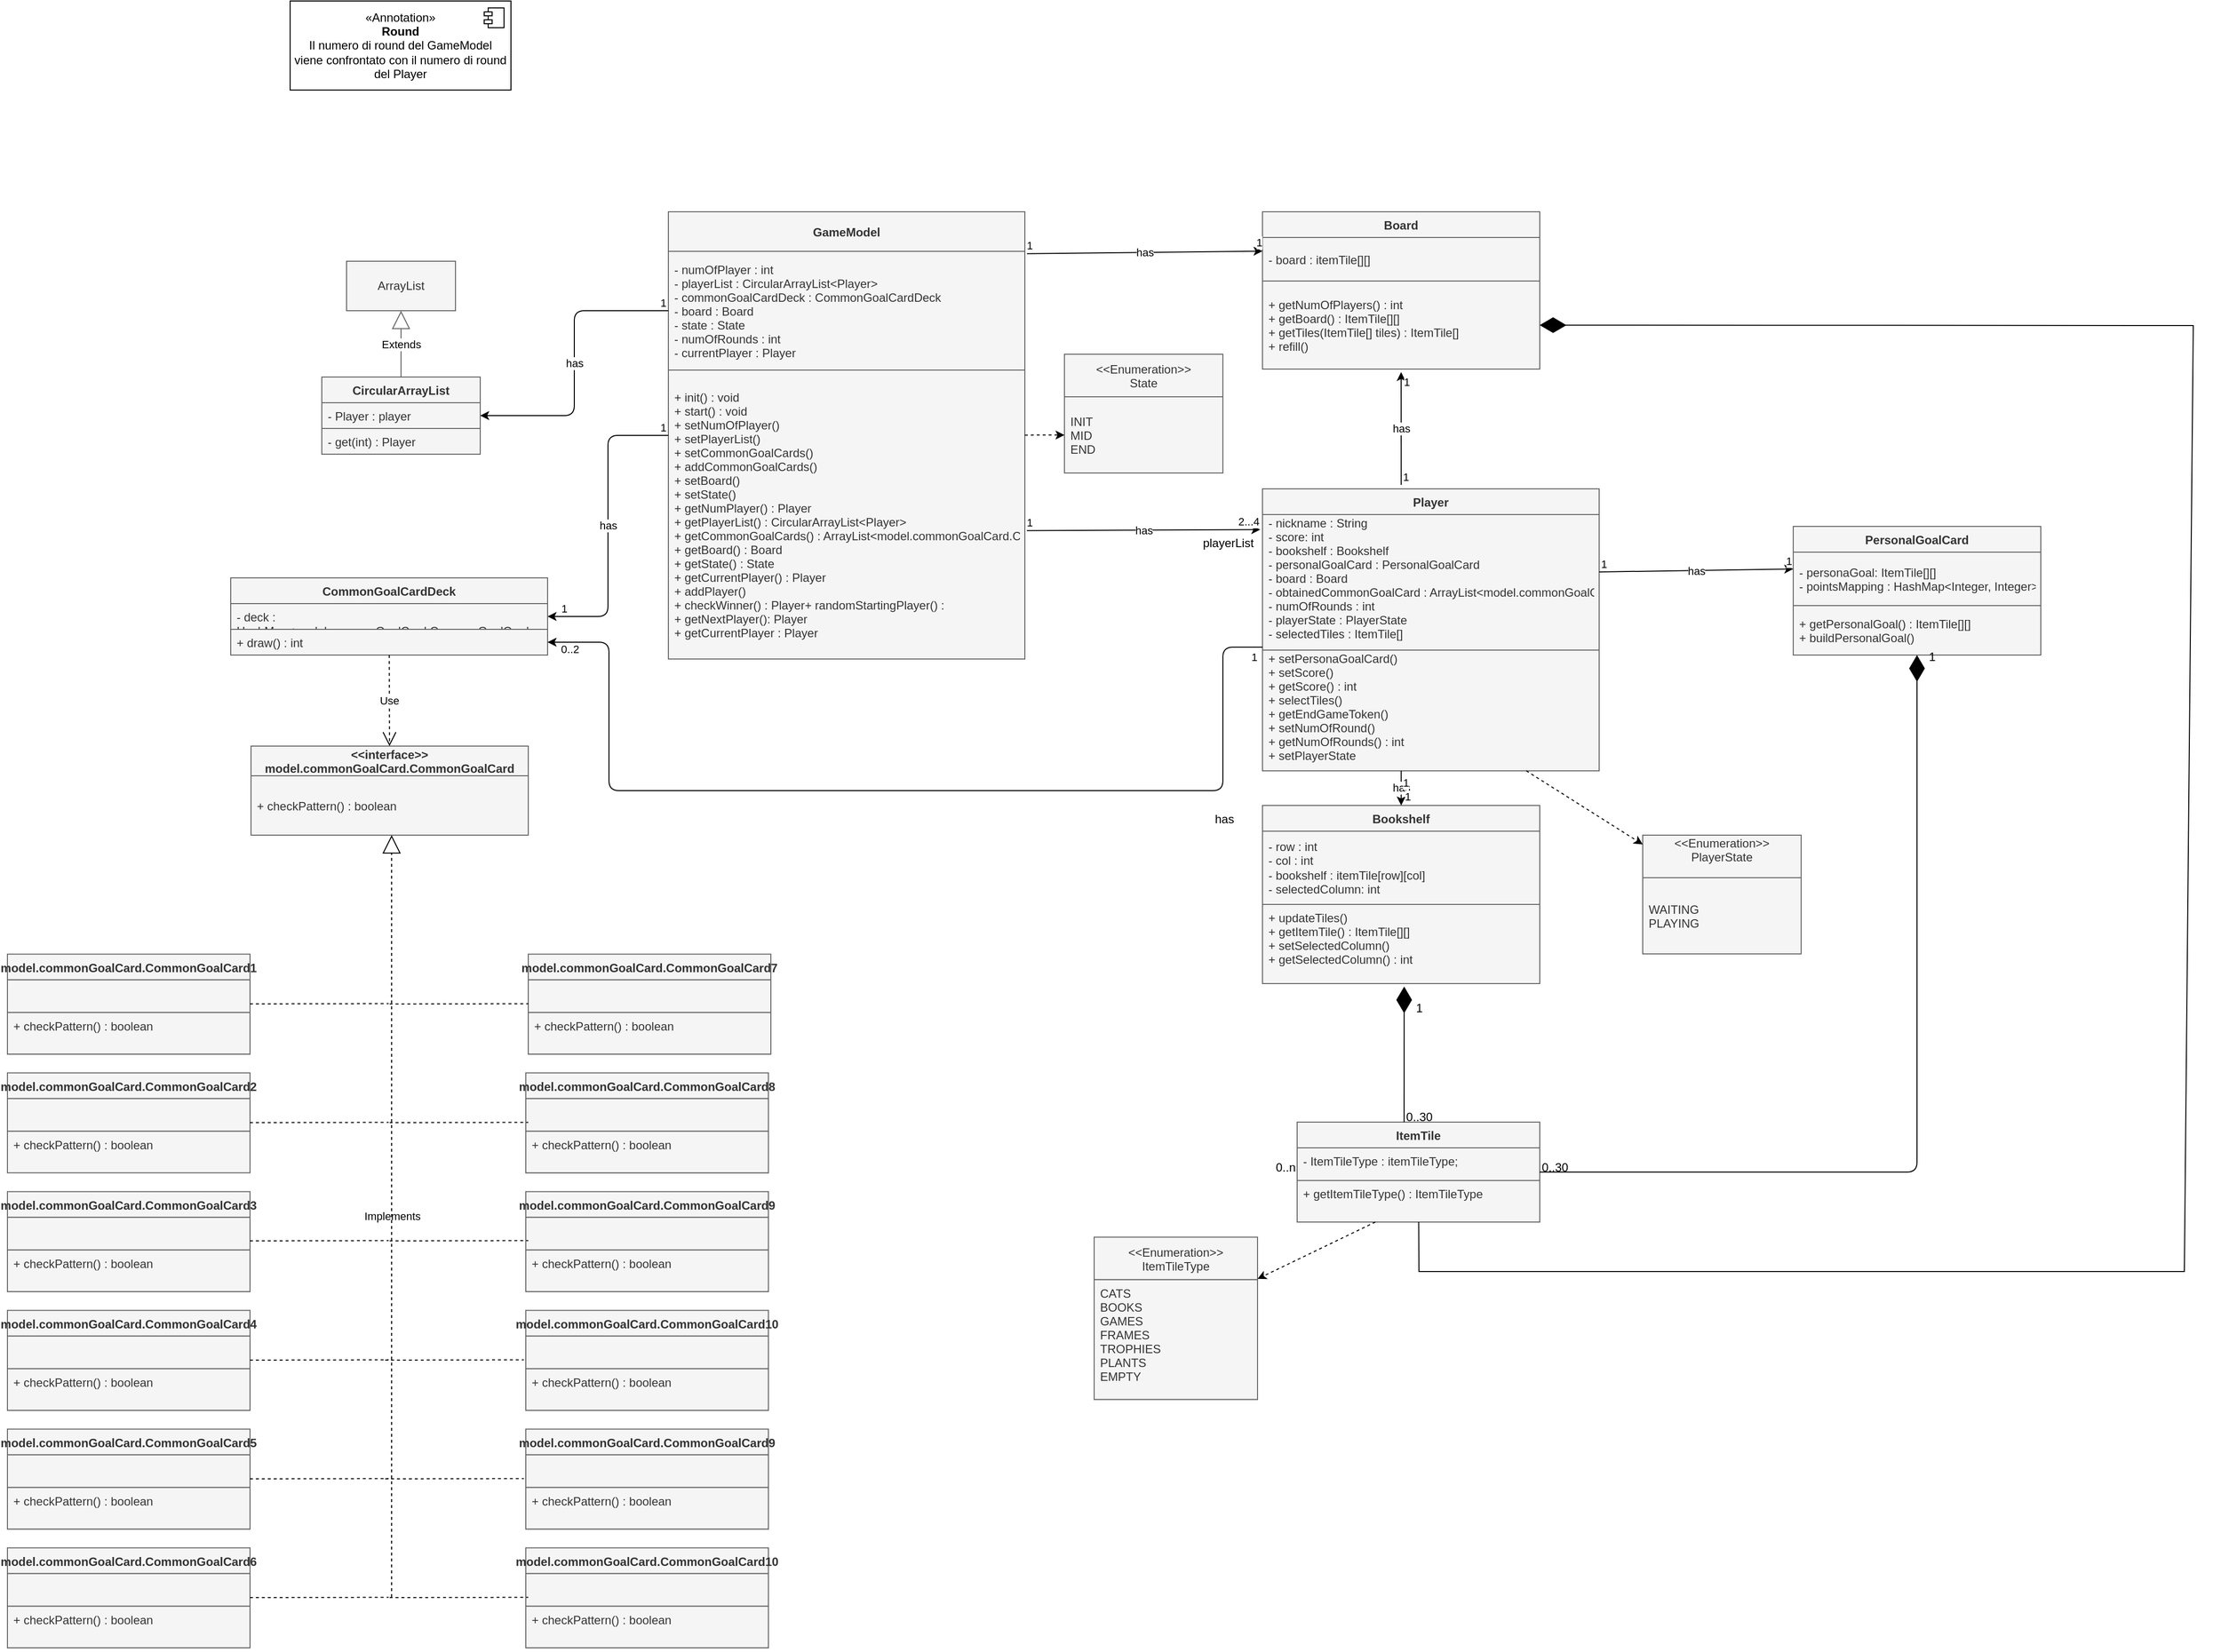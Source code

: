 <mxfile version="21.0.6" type="github">
  <diagram id="C5RBs43oDa-KdzZeNtuy" name="Page-1">
    <mxGraphModel dx="2793" dy="2208" grid="0" gridSize="10" guides="1" tooltips="1" connect="1" arrows="1" fold="1" page="0" pageScale="1" pageWidth="827" pageHeight="1169" background="none" math="0" shadow="0">
      <root>
        <mxCell id="WIyWlLk6GJQsqaUBKTNV-0" />
        <mxCell id="WIyWlLk6GJQsqaUBKTNV-1" parent="WIyWlLk6GJQsqaUBKTNV-0" />
        <mxCell id="HeNyDOu_JDfbKaOdh0E8-0" value="Player" style="swimlane;fontStyle=1;align=center;verticalAlign=top;childLayout=stackLayout;horizontal=1;startSize=26;horizontalStack=0;resizeParent=1;resizeParentMax=0;resizeLast=0;collapsible=1;marginBottom=0;fillColor=#f5f5f5;fontColor=#333333;strokeColor=#666666;" parent="WIyWlLk6GJQsqaUBKTNV-1" vertex="1">
          <mxGeometry x="440" y="-600" width="340" height="285" as="geometry" />
        </mxCell>
        <mxCell id="HeNyDOu_JDfbKaOdh0E8-1" value="- nickname : String&#xa;- score: int&#xa;- bookshelf : Bookshelf&#xa;- personalGoalCard : PersonalGoalCard&#xa;- board : Board&#xa;- obtainedCommonGoalCard : ArrayList&lt;model.commonGoalCard.CommonGoalCard&gt;&#xa;- numOfRounds : int&#xa;- playerState : PlayerState&#xa;- selectedTiles : ItemTile[]&#xa;" style="text;strokeColor=#666666;fillColor=#f5f5f5;align=left;verticalAlign=middle;spacingLeft=4;spacingRight=4;overflow=hidden;rotatable=0;points=[[0,0.5],[1,0.5]];portConstraint=eastwest;fontColor=#333333;" parent="HeNyDOu_JDfbKaOdh0E8-0" vertex="1">
          <mxGeometry y="26" width="340" height="137" as="geometry" />
        </mxCell>
        <mxCell id="HeNyDOu_JDfbKaOdh0E8-3" value="+ setPersonaGoalCard()&#xa;+ setScore()&#xa;+ getScore() : int&#xa;+ selectTiles()&#xa;+ getEndGameToken()&#xa;+ setNumOfRound()&#xa;+ getNumOfRounds() : int&#xa;+ setPlayerState&#xa;" style="text;strokeColor=#666666;fillColor=#f5f5f5;align=left;verticalAlign=middle;spacingLeft=4;spacingRight=4;overflow=hidden;rotatable=0;points=[[0,0.5],[1,0.5]];portConstraint=eastwest;fontColor=#333333;" parent="HeNyDOu_JDfbKaOdh0E8-0" vertex="1">
          <mxGeometry y="163" width="340" height="122" as="geometry" />
        </mxCell>
        <mxCell id="HeNyDOu_JDfbKaOdh0E8-4" value="Bookshelf" style="swimlane;fontStyle=1;align=center;verticalAlign=top;childLayout=stackLayout;horizontal=1;startSize=26;horizontalStack=0;resizeParent=1;resizeParentMax=0;resizeLast=0;collapsible=1;marginBottom=0;fillColor=#f5f5f5;fontColor=#333333;strokeColor=#666666;" parent="WIyWlLk6GJQsqaUBKTNV-1" vertex="1">
          <mxGeometry x="440" y="-280" width="280" height="180" as="geometry" />
        </mxCell>
        <mxCell id="HeNyDOu_JDfbKaOdh0E8-5" value="- row : int&lt;u&gt;&lt;br&gt;&lt;/u&gt;- col : int&lt;br&gt;- bookshelf : itemTile[row][col]&lt;br&gt;- selectedColumn: int" style="text;strokeColor=#666666;fillColor=#f5f5f5;align=left;verticalAlign=middle;spacingLeft=4;spacingRight=4;overflow=hidden;rotatable=0;points=[[0,0.5],[1,0.5]];portConstraint=eastwest;html=1;fontColor=#333333;" parent="HeNyDOu_JDfbKaOdh0E8-4" vertex="1">
          <mxGeometry y="26" width="280" height="74" as="geometry" />
        </mxCell>
        <mxCell id="HeNyDOu_JDfbKaOdh0E8-7" value="+ updateTiles()&#xa;+ getItemTile() : ItemTile[][]&#xa;+ setSelectedColumn()&#xa;+ getSelectedColumn() : int " style="text;strokeColor=#666666;fillColor=#f5f5f5;align=left;verticalAlign=top;spacingLeft=4;spacingRight=4;overflow=hidden;rotatable=0;points=[[0,0.5],[1,0.5]];portConstraint=eastwest;fontColor=#333333;" parent="HeNyDOu_JDfbKaOdh0E8-4" vertex="1">
          <mxGeometry y="100" width="280" height="80" as="geometry" />
        </mxCell>
        <mxCell id="HeNyDOu_JDfbKaOdh0E8-8" value="PersonalGoalCard" style="swimlane;fontStyle=1;align=center;verticalAlign=top;childLayout=stackLayout;horizontal=1;startSize=26;horizontalStack=0;resizeParent=1;resizeParentMax=0;resizeLast=0;collapsible=1;marginBottom=0;fillColor=#f5f5f5;fontColor=#333333;strokeColor=#666666;" parent="WIyWlLk6GJQsqaUBKTNV-1" vertex="1">
          <mxGeometry x="976" y="-562" width="250" height="130" as="geometry" />
        </mxCell>
        <mxCell id="HeNyDOu_JDfbKaOdh0E8-9" value="- personaGoal: ItemTile[][]&#xa;- pointsMapping : HashMap&lt;Integer, Integer&gt;" style="text;strokeColor=#666666;fillColor=#f5f5f5;align=left;verticalAlign=middle;spacingLeft=4;spacingRight=4;overflow=hidden;rotatable=0;points=[[0,0.5],[1,0.5]];portConstraint=eastwest;fontColor=#333333;" parent="HeNyDOu_JDfbKaOdh0E8-8" vertex="1">
          <mxGeometry y="26" width="250" height="54" as="geometry" />
        </mxCell>
        <mxCell id="HeNyDOu_JDfbKaOdh0E8-11" value="+ getPersonalGoal() : ItemTile[][]&#xa;+ buildPersonalGoal()" style="text;strokeColor=#666666;fillColor=#f5f5f5;align=left;verticalAlign=middle;spacingLeft=4;spacingRight=4;overflow=hidden;rotatable=0;points=[[0,0.5],[1,0.5]];portConstraint=eastwest;fontColor=#333333;" parent="HeNyDOu_JDfbKaOdh0E8-8" vertex="1">
          <mxGeometry y="80" width="250" height="50" as="geometry" />
        </mxCell>
        <mxCell id="HeNyDOu_JDfbKaOdh0E8-12" value="Board" style="swimlane;fontStyle=1;align=center;verticalAlign=top;childLayout=stackLayout;horizontal=1;startSize=26;horizontalStack=0;resizeParent=1;resizeParentMax=0;resizeLast=0;collapsible=1;marginBottom=0;labelBackgroundColor=none;fillColor=#f5f5f5;fontColor=#333333;strokeColor=#666666;" parent="WIyWlLk6GJQsqaUBKTNV-1" vertex="1">
          <mxGeometry x="440" y="-880" width="280" height="159" as="geometry" />
        </mxCell>
        <mxCell id="HeNyDOu_JDfbKaOdh0E8-13" value="- board : itemTile[][]" style="text;strokeColor=#666666;fillColor=#f5f5f5;align=left;verticalAlign=middle;spacingLeft=4;spacingRight=4;overflow=hidden;rotatable=0;points=[[0,0.5],[1,0.5]];portConstraint=eastwest;labelBackgroundColor=none;fontColor=#333333;" parent="HeNyDOu_JDfbKaOdh0E8-12" vertex="1">
          <mxGeometry y="26" width="280" height="44" as="geometry" />
        </mxCell>
        <mxCell id="HeNyDOu_JDfbKaOdh0E8-15" value="+ getNumOfPlayers() : int&#xa;+ getBoard() : ItemTile[][]&#xa;+ getTiles(ItemTile[] tiles) : ItemTile[]&#xa;+ refill()" style="text;strokeColor=#666666;fillColor=#f5f5f5;align=left;verticalAlign=middle;spacingLeft=4;spacingRight=4;overflow=hidden;rotatable=0;points=[[0,0.5],[1,0.5]];portConstraint=eastwest;labelBackgroundColor=none;fontColor=#333333;" parent="HeNyDOu_JDfbKaOdh0E8-12" vertex="1">
          <mxGeometry y="70" width="280" height="89" as="geometry" />
        </mxCell>
        <mxCell id="HeNyDOu_JDfbKaOdh0E8-16" value="&lt;&lt;Enumeration&gt;&gt;&#xa;ItemTileType" style="swimlane;fontStyle=0;childLayout=stackLayout;horizontal=1;startSize=43;fillColor=#f5f5f5;horizontalStack=0;resizeParent=1;resizeParentMax=0;resizeLast=0;collapsible=1;marginBottom=0;fontColor=#333333;strokeColor=#666666;" parent="WIyWlLk6GJQsqaUBKTNV-1" vertex="1">
          <mxGeometry x="270" y="156.25" width="165" height="164" as="geometry" />
        </mxCell>
        <mxCell id="HeNyDOu_JDfbKaOdh0E8-17" value="CATS&#xa;BOOKS&#xa;GAMES&#xa;FRAMES&#xa;TROPHIES&#xa;PLANTS&#xa;EMPTY" style="text;strokeColor=#666666;fillColor=#f5f5f5;align=left;verticalAlign=top;spacingLeft=4;spacingRight=4;overflow=hidden;rotatable=0;points=[[0,0.5],[1,0.5]];portConstraint=eastwest;fontColor=#333333;" parent="HeNyDOu_JDfbKaOdh0E8-16" vertex="1">
          <mxGeometry y="43" width="165" height="121" as="geometry" />
        </mxCell>
        <mxCell id="HeNyDOu_JDfbKaOdh0E8-39" value="&lt;&lt;interface&gt;&gt;&#xa;model.commonGoalCard.CommonGoalCard" style="swimlane;fontStyle=1;align=center;verticalAlign=middle;childLayout=stackLayout;horizontal=1;startSize=30;horizontalStack=0;resizeParent=1;resizeParentMax=0;resizeLast=0;collapsible=1;marginBottom=0;labelBackgroundColor=none;fillColor=#f5f5f5;fontColor=#333333;strokeColor=#666666;" parent="WIyWlLk6GJQsqaUBKTNV-1" vertex="1">
          <mxGeometry x="-581.49" y="-340" width="280" height="90" as="geometry" />
        </mxCell>
        <mxCell id="HeNyDOu_JDfbKaOdh0E8-42" value="+ checkPattern() : boolean" style="text;strokeColor=#666666;fillColor=#f5f5f5;align=left;verticalAlign=middle;spacingLeft=4;spacingRight=4;overflow=hidden;rotatable=0;points=[[0,0.5],[1,0.5]];portConstraint=eastwest;fontColor=#333333;" parent="HeNyDOu_JDfbKaOdh0E8-39" vertex="1">
          <mxGeometry y="30" width="280" height="60" as="geometry" />
        </mxCell>
        <mxCell id="TG_g14gipUIJD300kOHJ-9" value="ItemTile" style="swimlane;fontStyle=1;align=center;verticalAlign=top;childLayout=stackLayout;horizontal=1;startSize=26;horizontalStack=0;resizeParent=1;resizeParentMax=0;resizeLast=0;collapsible=1;marginBottom=0;fillColor=#f5f5f5;fontColor=#333333;strokeColor=#666666;" parent="WIyWlLk6GJQsqaUBKTNV-1" vertex="1">
          <mxGeometry x="475" y="40" width="245" height="101" as="geometry" />
        </mxCell>
        <mxCell id="TG_g14gipUIJD300kOHJ-10" value="- ItemTileType : itemTileType;" style="text;strokeColor=#666666;fillColor=#f5f5f5;align=left;verticalAlign=top;spacingLeft=4;spacingRight=4;overflow=hidden;rotatable=0;points=[[0,0.5],[1,0.5]];portConstraint=eastwest;fontColor=#333333;" parent="TG_g14gipUIJD300kOHJ-9" vertex="1">
          <mxGeometry y="26" width="245" height="33" as="geometry" />
        </mxCell>
        <mxCell id="TG_g14gipUIJD300kOHJ-12" value="+ getItemTileType() : ItemTileType" style="text;strokeColor=#666666;fillColor=#f5f5f5;align=left;verticalAlign=top;spacingLeft=4;spacingRight=4;overflow=hidden;rotatable=0;points=[[0,0.5],[1,0.5]];portConstraint=eastwest;fontColor=#333333;" parent="TG_g14gipUIJD300kOHJ-9" vertex="1">
          <mxGeometry y="59" width="245" height="42" as="geometry" />
        </mxCell>
        <mxCell id="dTjtzGn-DZdnPieQcymC-0" value="GameModel" style="swimlane;fontStyle=1;align=center;verticalAlign=middle;childLayout=stackLayout;horizontal=1;startSize=40;horizontalStack=0;resizeParent=1;resizeParentMax=0;resizeLast=0;collapsible=1;marginBottom=0;fillColor=#f5f5f5;strokeColor=#666666;fontColor=#333333;" parent="WIyWlLk6GJQsqaUBKTNV-1" vertex="1">
          <mxGeometry x="-160" y="-880" width="360" height="452" as="geometry" />
        </mxCell>
        <mxCell id="dTjtzGn-DZdnPieQcymC-1" value="- numOfPlayer : int&#xa;- playerList : CircularArrayList&lt;Player&gt;&#xa;- commonGoalCardDeck : CommonGoalCardDeck&#xa;- board : Board&#xa;- state : State&#xa;- numOfRounds : int&#xa;- currentPlayer : Player" style="text;strokeColor=#666666;fillColor=#f5f5f5;align=left;verticalAlign=middle;spacingLeft=4;spacingRight=4;overflow=hidden;rotatable=0;points=[[0,0.5],[1,0.5]];portConstraint=eastwest;fontColor=#333333;" parent="dTjtzGn-DZdnPieQcymC-0" vertex="1">
          <mxGeometry y="40" width="360" height="120" as="geometry" />
        </mxCell>
        <mxCell id="dTjtzGn-DZdnPieQcymC-3" value="+ init() : void&#xa;+ start() : void&#xa;+ setNumOfPlayer() &#xa;+ setPlayerList()&#xa;+ setCommonGoalCards()&#xa;+ addCommonGoalCards()&#xa;+ setBoard()&#xa;+ setState()&#xa;+ getNumPlayer() : Player&#xa;+ getPlayerList() : CircularArrayList&lt;Player&gt;&#xa;+ getCommonGoalCards() : ArrayList&lt;model.commonGoalCard.CommonGoalCard&gt;&#xa;+ getBoard() : Board&#xa;+ getState() : State&#xa;+ getCurrentPlayer() : Player&#xa;+ addPlayer()&#xa;+ checkWinner() : Player+ randomStartingPlayer() : &#xa;+ getNextPlayer(): Player&#xa;+ getCurrentPlayer : Player" style="text;strokeColor=#666666;fillColor=#f5f5f5;align=left;verticalAlign=middle;spacingLeft=4;spacingRight=4;overflow=hidden;rotatable=0;points=[[0,0.5],[1,0.5]];portConstraint=eastwest;fontColor=#333333;" parent="dTjtzGn-DZdnPieQcymC-0" vertex="1">
          <mxGeometry y="160" width="360" height="292" as="geometry" />
        </mxCell>
        <mxCell id="dTjtzGn-DZdnPieQcymC-8" value="&lt;&lt;Enumeration&gt;&gt;&#xa;State" style="swimlane;fontStyle=0;childLayout=stackLayout;horizontal=1;startSize=43;fillColor=#f5f5f5;horizontalStack=0;resizeParent=1;resizeParentMax=0;resizeLast=0;collapsible=1;marginBottom=0;fontColor=#333333;strokeColor=#666666;" parent="WIyWlLk6GJQsqaUBKTNV-1" vertex="1">
          <mxGeometry x="240" y="-736" width="160" height="120" as="geometry" />
        </mxCell>
        <mxCell id="dTjtzGn-DZdnPieQcymC-9" value="INIT&#xa;MID&#xa;END" style="text;strokeColor=#666666;fillColor=#f5f5f5;align=left;verticalAlign=middle;spacingLeft=4;spacingRight=4;overflow=hidden;rotatable=0;points=[[0,0.5],[1,0.5]];portConstraint=eastwest;fontColor=#333333;" parent="dTjtzGn-DZdnPieQcymC-8" vertex="1">
          <mxGeometry y="43" width="160" height="77" as="geometry" />
        </mxCell>
        <mxCell id="AF8taGSQTb52YkFh4nOF-19" value="has" style="endArrow=classic;html=1;rounded=0;exitX=1.006;exitY=0.02;exitDx=0;exitDy=0;exitPerimeter=0;entryX=0;entryY=0.25;entryDx=0;entryDy=0;" parent="WIyWlLk6GJQsqaUBKTNV-1" source="dTjtzGn-DZdnPieQcymC-1" target="HeNyDOu_JDfbKaOdh0E8-12" edge="1">
          <mxGeometry relative="1" as="geometry">
            <mxPoint x="260" y="-840" as="sourcePoint" />
            <mxPoint x="400" y="-810" as="targetPoint" />
            <Array as="points" />
          </mxGeometry>
        </mxCell>
        <mxCell id="AF8taGSQTb52YkFh4nOF-21" value="1" style="edgeLabel;resizable=0;html=1;align=left;verticalAlign=bottom;fillColor=#FFF4C3;" parent="AF8taGSQTb52YkFh4nOF-19" connectable="0" vertex="1">
          <mxGeometry x="-1" relative="1" as="geometry">
            <mxPoint x="-2" as="offset" />
          </mxGeometry>
        </mxCell>
        <mxCell id="AF8taGSQTb52YkFh4nOF-22" value="1" style="edgeLabel;resizable=0;html=1;align=right;verticalAlign=bottom;fillColor=#FFF4C3;" parent="AF8taGSQTb52YkFh4nOF-19" connectable="0" vertex="1">
          <mxGeometry x="1" relative="1" as="geometry" />
        </mxCell>
        <mxCell id="AF8taGSQTb52YkFh4nOF-24" value="has" style="endArrow=classic;html=1;rounded=1;exitX=1.006;exitY=0.02;exitDx=0;exitDy=0;exitPerimeter=0;entryX=0.968;entryY=0.041;entryDx=0;entryDy=0;entryPerimeter=0;" parent="WIyWlLk6GJQsqaUBKTNV-1" edge="1" target="AF8taGSQTb52YkFh4nOF-30">
          <mxGeometry relative="1" as="geometry">
            <mxPoint x="202.0" y="-557.75" as="sourcePoint" />
            <mxPoint x="439.84" y="-560" as="targetPoint" />
            <Array as="points" />
          </mxGeometry>
        </mxCell>
        <mxCell id="AF8taGSQTb52YkFh4nOF-25" value="1" style="edgeLabel;resizable=0;html=1;align=left;verticalAlign=bottom;fillColor=#FFF4C3;" parent="AF8taGSQTb52YkFh4nOF-24" connectable="0" vertex="1">
          <mxGeometry x="-1" relative="1" as="geometry">
            <mxPoint x="-2" as="offset" />
          </mxGeometry>
        </mxCell>
        <mxCell id="AF8taGSQTb52YkFh4nOF-26" value="2...4" style="edgeLabel;resizable=0;html=1;align=right;verticalAlign=bottom;fillColor=#FFF4C3;" parent="AF8taGSQTb52YkFh4nOF-24" connectable="0" vertex="1">
          <mxGeometry x="1" relative="1" as="geometry" />
        </mxCell>
        <mxCell id="AF8taGSQTb52YkFh4nOF-27" value="has" style="endArrow=classic;html=1;rounded=1;exitX=0.412;exitY=-0.014;exitDx=0;exitDy=0;entryX=0.5;entryY=1.034;entryDx=0;entryDy=0;entryPerimeter=0;exitPerimeter=0;" parent="WIyWlLk6GJQsqaUBKTNV-1" source="HeNyDOu_JDfbKaOdh0E8-0" target="HeNyDOu_JDfbKaOdh0E8-15" edge="1">
          <mxGeometry relative="1" as="geometry">
            <mxPoint x="571.5" y="-600" as="sourcePoint" />
            <mxPoint x="588.5" y="-712.25" as="targetPoint" />
            <Array as="points" />
          </mxGeometry>
        </mxCell>
        <mxCell id="AF8taGSQTb52YkFh4nOF-28" value="1" style="edgeLabel;resizable=0;html=1;align=left;verticalAlign=bottom;fillColor=#FFF4C3;direction=south;" parent="AF8taGSQTb52YkFh4nOF-27" connectable="0" vertex="1">
          <mxGeometry x="-1" relative="1" as="geometry">
            <mxPoint as="offset" />
          </mxGeometry>
        </mxCell>
        <mxCell id="AF8taGSQTb52YkFh4nOF-29" value="1" style="edgeLabel;resizable=0;html=1;align=right;verticalAlign=bottom;fillColor=#FFF4C3;" parent="AF8taGSQTb52YkFh4nOF-27" connectable="0" vertex="1">
          <mxGeometry x="1" relative="1" as="geometry">
            <mxPoint x="10" y="18" as="offset" />
          </mxGeometry>
        </mxCell>
        <mxCell id="AF8taGSQTb52YkFh4nOF-30" value="playerList" style="text;html=1;align=center;verticalAlign=middle;resizable=0;points=[];autosize=1;strokeColor=none;fillColor=none;" parent="WIyWlLk6GJQsqaUBKTNV-1" vertex="1">
          <mxGeometry x="370" y="-560" width="70" height="30" as="geometry" />
        </mxCell>
        <mxCell id="AF8taGSQTb52YkFh4nOF-31" value="has" style="endArrow=classic;html=1;rounded=0;exitX=0.412;exitY=1;exitDx=0;exitDy=0;exitPerimeter=0;" parent="WIyWlLk6GJQsqaUBKTNV-1" source="HeNyDOu_JDfbKaOdh0E8-3" target="HeNyDOu_JDfbKaOdh0E8-4" edge="1">
          <mxGeometry relative="1" as="geometry">
            <mxPoint x="579.5" y="-282.03" as="sourcePoint" />
            <mxPoint x="890" y="-340" as="targetPoint" />
            <Array as="points" />
          </mxGeometry>
        </mxCell>
        <mxCell id="AF8taGSQTb52YkFh4nOF-32" value="1" style="edgeLabel;resizable=0;html=1;align=left;verticalAlign=bottom;fillColor=#FFF4C3;direction=south;" parent="AF8taGSQTb52YkFh4nOF-31" connectable="0" vertex="1">
          <mxGeometry x="-1" relative="1" as="geometry">
            <mxPoint y="20" as="offset" />
          </mxGeometry>
        </mxCell>
        <mxCell id="AF8taGSQTb52YkFh4nOF-33" value="1" style="edgeLabel;resizable=0;html=1;align=right;verticalAlign=bottom;fillColor=#FFF4C3;" parent="AF8taGSQTb52YkFh4nOF-31" connectable="0" vertex="1">
          <mxGeometry x="1" relative="1" as="geometry">
            <mxPoint x="10" as="offset" />
          </mxGeometry>
        </mxCell>
        <mxCell id="AF8taGSQTb52YkFh4nOF-34" value="has" style="endArrow=classic;html=1;rounded=1;edgeStyle=orthogonalEdgeStyle;" parent="WIyWlLk6GJQsqaUBKTNV-1" source="dTjtzGn-DZdnPieQcymC-0" target="Bc4TnsWlUAblkgccjZVZ-6" edge="1">
          <mxGeometry x="-0.003" relative="1" as="geometry">
            <mxPoint x="19.5" y="-460" as="sourcePoint" />
            <mxPoint x="19.5" y="-340" as="targetPoint" />
            <mxPoint as="offset" />
          </mxGeometry>
        </mxCell>
        <mxCell id="AF8taGSQTb52YkFh4nOF-35" value="1" style="edgeLabel;resizable=0;html=1;align=left;verticalAlign=bottom;fillColor=#FFF4C3;direction=south;" parent="AF8taGSQTb52YkFh4nOF-34" connectable="0" vertex="1">
          <mxGeometry x="-1" relative="1" as="geometry">
            <mxPoint x="-10" as="offset" />
          </mxGeometry>
        </mxCell>
        <mxCell id="AF8taGSQTb52YkFh4nOF-37" value="has" style="endArrow=classic;html=1;rounded=1;entryX=0;entryY=0.315;entryDx=0;entryDy=0;entryPerimeter=0;" parent="WIyWlLk6GJQsqaUBKTNV-1" target="HeNyDOu_JDfbKaOdh0E8-9" edge="1">
          <mxGeometry relative="1" as="geometry">
            <mxPoint x="780" y="-516" as="sourcePoint" />
            <mxPoint x="957.84" y="-530" as="targetPoint" />
            <Array as="points" />
          </mxGeometry>
        </mxCell>
        <mxCell id="AF8taGSQTb52YkFh4nOF-38" value="1" style="edgeLabel;resizable=0;html=1;align=left;verticalAlign=bottom;fillColor=#FFF4C3;" parent="AF8taGSQTb52YkFh4nOF-37" connectable="0" vertex="1">
          <mxGeometry x="-1" relative="1" as="geometry">
            <mxPoint as="offset" />
          </mxGeometry>
        </mxCell>
        <mxCell id="AF8taGSQTb52YkFh4nOF-39" value="1" style="edgeLabel;resizable=0;html=1;align=right;verticalAlign=bottom;fillColor=#FFF4C3;" parent="AF8taGSQTb52YkFh4nOF-37" connectable="0" vertex="1">
          <mxGeometry x="1" relative="1" as="geometry" />
        </mxCell>
        <mxCell id="AF8taGSQTb52YkFh4nOF-45" value="&lt;&lt;Enumeration&gt;&gt;&#xa;PlayerState&#xa;" style="swimlane;fontStyle=0;childLayout=stackLayout;horizontal=1;startSize=43;fillColor=#f5f5f5;horizontalStack=0;resizeParent=1;resizeParentMax=0;resizeLast=0;collapsible=1;marginBottom=0;fontColor=#333333;strokeColor=#666666;" parent="WIyWlLk6GJQsqaUBKTNV-1" vertex="1">
          <mxGeometry x="824" y="-250" width="160" height="120" as="geometry" />
        </mxCell>
        <mxCell id="AF8taGSQTb52YkFh4nOF-46" value="WAITING&#xa;PLAYING" style="text;strokeColor=#666666;fillColor=#f5f5f5;align=left;verticalAlign=middle;spacingLeft=4;spacingRight=4;overflow=hidden;rotatable=0;points=[[0,0.5],[1,0.5]];portConstraint=eastwest;fontColor=#333333;" parent="AF8taGSQTb52YkFh4nOF-45" vertex="1">
          <mxGeometry y="43" width="160" height="77" as="geometry" />
        </mxCell>
        <mxCell id="AF8taGSQTb52YkFh4nOF-93" value="model.commonGoalCard.CommonGoalCard3" style="swimlane;fontStyle=1;align=center;verticalAlign=top;childLayout=stackLayout;horizontal=1;startSize=26;horizontalStack=0;resizeParent=1;resizeParentMax=0;resizeLast=0;collapsible=1;marginBottom=0;fillColor=#f5f5f5;fontColor=#333333;strokeColor=#666666;" parent="WIyWlLk6GJQsqaUBKTNV-1" vertex="1">
          <mxGeometry x="-827.49" y="110.25" width="245" height="101" as="geometry" />
        </mxCell>
        <mxCell id="AF8taGSQTb52YkFh4nOF-94" value="" style="text;strokeColor=#666666;fillColor=#f5f5f5;align=left;verticalAlign=top;spacingLeft=4;spacingRight=4;overflow=hidden;rotatable=0;points=[[0,0.5],[1,0.5]];portConstraint=eastwest;fontColor=#333333;" parent="AF8taGSQTb52YkFh4nOF-93" vertex="1">
          <mxGeometry y="26" width="245" height="33" as="geometry" />
        </mxCell>
        <mxCell id="AF8taGSQTb52YkFh4nOF-95" value="+ checkPattern() : boolean" style="text;strokeColor=#666666;fillColor=#f5f5f5;align=left;verticalAlign=top;spacingLeft=4;spacingRight=4;overflow=hidden;rotatable=0;points=[[0,0.5],[1,0.5]];portConstraint=eastwest;fontColor=#333333;" parent="AF8taGSQTb52YkFh4nOF-93" vertex="1">
          <mxGeometry y="59" width="245" height="42" as="geometry" />
        </mxCell>
        <mxCell id="AF8taGSQTb52YkFh4nOF-97" value="model.commonGoalCard.CommonGoalCard4" style="swimlane;fontStyle=1;align=center;verticalAlign=top;childLayout=stackLayout;horizontal=1;startSize=26;horizontalStack=0;resizeParent=1;resizeParentMax=0;resizeLast=0;collapsible=1;marginBottom=0;fillColor=#f5f5f5;fontColor=#333333;strokeColor=#666666;" parent="WIyWlLk6GJQsqaUBKTNV-1" vertex="1">
          <mxGeometry x="-827.49" y="230.25" width="245" height="101" as="geometry" />
        </mxCell>
        <mxCell id="AF8taGSQTb52YkFh4nOF-98" value="" style="text;strokeColor=#666666;fillColor=#f5f5f5;align=left;verticalAlign=top;spacingLeft=4;spacingRight=4;overflow=hidden;rotatable=0;points=[[0,0.5],[1,0.5]];portConstraint=eastwest;fontColor=#333333;" parent="AF8taGSQTb52YkFh4nOF-97" vertex="1">
          <mxGeometry y="26" width="245" height="33" as="geometry" />
        </mxCell>
        <mxCell id="AF8taGSQTb52YkFh4nOF-99" value="+ checkPattern() : boolean" style="text;strokeColor=#666666;fillColor=#f5f5f5;align=left;verticalAlign=top;spacingLeft=4;spacingRight=4;overflow=hidden;rotatable=0;points=[[0,0.5],[1,0.5]];portConstraint=eastwest;fontColor=#333333;" parent="AF8taGSQTb52YkFh4nOF-97" vertex="1">
          <mxGeometry y="59" width="245" height="42" as="geometry" />
        </mxCell>
        <mxCell id="AF8taGSQTb52YkFh4nOF-101" value="model.commonGoalCard.CommonGoalCard1" style="swimlane;fontStyle=1;align=center;verticalAlign=top;childLayout=stackLayout;horizontal=1;startSize=26;horizontalStack=0;resizeParent=1;resizeParentMax=0;resizeLast=0;collapsible=1;marginBottom=0;fillColor=#f5f5f5;fontColor=#333333;strokeColor=#666666;" parent="WIyWlLk6GJQsqaUBKTNV-1" vertex="1">
          <mxGeometry x="-827.49" y="-129.75" width="245" height="101" as="geometry" />
        </mxCell>
        <mxCell id="AF8taGSQTb52YkFh4nOF-102" value="" style="text;strokeColor=#666666;fillColor=#f5f5f5;align=left;verticalAlign=top;spacingLeft=4;spacingRight=4;overflow=hidden;rotatable=0;points=[[0,0.5],[1,0.5]];portConstraint=eastwest;fontColor=#333333;" parent="AF8taGSQTb52YkFh4nOF-101" vertex="1">
          <mxGeometry y="26" width="245" height="33" as="geometry" />
        </mxCell>
        <mxCell id="AF8taGSQTb52YkFh4nOF-103" value="+ checkPattern() : boolean" style="text;strokeColor=#666666;fillColor=#f5f5f5;align=left;verticalAlign=top;spacingLeft=4;spacingRight=4;overflow=hidden;rotatable=0;points=[[0,0.5],[1,0.5]];portConstraint=eastwest;fontColor=#333333;" parent="AF8taGSQTb52YkFh4nOF-101" vertex="1">
          <mxGeometry y="59" width="245" height="42" as="geometry" />
        </mxCell>
        <mxCell id="AF8taGSQTb52YkFh4nOF-104" value="model.commonGoalCard.CommonGoalCard2" style="swimlane;fontStyle=1;align=center;verticalAlign=top;childLayout=stackLayout;horizontal=1;startSize=26;horizontalStack=0;resizeParent=1;resizeParentMax=0;resizeLast=0;collapsible=1;marginBottom=0;fillColor=#f5f5f5;fontColor=#333333;strokeColor=#666666;" parent="WIyWlLk6GJQsqaUBKTNV-1" vertex="1">
          <mxGeometry x="-827.49" y="-9.75" width="245" height="59" as="geometry" />
        </mxCell>
        <mxCell id="AF8taGSQTb52YkFh4nOF-105" value="" style="text;strokeColor=#666666;fillColor=#f5f5f5;align=left;verticalAlign=top;spacingLeft=4;spacingRight=4;overflow=hidden;rotatable=0;points=[[0,0.5],[1,0.5]];portConstraint=eastwest;fontColor=#333333;" parent="AF8taGSQTb52YkFh4nOF-104" vertex="1">
          <mxGeometry y="26" width="245" height="33" as="geometry" />
        </mxCell>
        <mxCell id="AF8taGSQTb52YkFh4nOF-108" value="model.commonGoalCard.CommonGoalCard9" style="swimlane;fontStyle=1;align=center;verticalAlign=top;childLayout=stackLayout;horizontal=1;startSize=26;horizontalStack=0;resizeParent=1;resizeParentMax=0;resizeLast=0;collapsible=1;marginBottom=0;fillColor=#f5f5f5;fontColor=#333333;strokeColor=#666666;" parent="WIyWlLk6GJQsqaUBKTNV-1" vertex="1">
          <mxGeometry x="-303.98" y="110.25" width="245" height="101" as="geometry" />
        </mxCell>
        <mxCell id="AF8taGSQTb52YkFh4nOF-109" value="" style="text;strokeColor=#666666;fillColor=#f5f5f5;align=left;verticalAlign=top;spacingLeft=4;spacingRight=4;overflow=hidden;rotatable=0;points=[[0,0.5],[1,0.5]];portConstraint=eastwest;fontColor=#333333;" parent="AF8taGSQTb52YkFh4nOF-108" vertex="1">
          <mxGeometry y="26" width="245" height="33" as="geometry" />
        </mxCell>
        <mxCell id="AF8taGSQTb52YkFh4nOF-110" value="+ checkPattern() : boolean" style="text;strokeColor=#666666;fillColor=#f5f5f5;align=left;verticalAlign=top;spacingLeft=4;spacingRight=4;overflow=hidden;rotatable=0;points=[[0,0.5],[1,0.5]];portConstraint=eastwest;fontColor=#333333;" parent="AF8taGSQTb52YkFh4nOF-108" vertex="1">
          <mxGeometry y="59" width="245" height="42" as="geometry" />
        </mxCell>
        <mxCell id="AF8taGSQTb52YkFh4nOF-111" value="model.commonGoalCard.CommonGoalCard10" style="swimlane;fontStyle=1;align=center;verticalAlign=top;childLayout=stackLayout;horizontal=1;startSize=26;horizontalStack=0;resizeParent=1;resizeParentMax=0;resizeLast=0;collapsible=1;marginBottom=0;fillColor=#f5f5f5;fontColor=#333333;strokeColor=#666666;" parent="WIyWlLk6GJQsqaUBKTNV-1" vertex="1">
          <mxGeometry x="-303.98" y="230.25" width="245" height="101" as="geometry" />
        </mxCell>
        <mxCell id="AF8taGSQTb52YkFh4nOF-112" value="" style="text;strokeColor=#666666;fillColor=#f5f5f5;align=left;verticalAlign=top;spacingLeft=4;spacingRight=4;overflow=hidden;rotatable=0;points=[[0,0.5],[1,0.5]];portConstraint=eastwest;fontColor=#333333;" parent="AF8taGSQTb52YkFh4nOF-111" vertex="1">
          <mxGeometry y="26" width="245" height="33" as="geometry" />
        </mxCell>
        <mxCell id="AF8taGSQTb52YkFh4nOF-113" value="+ checkPattern() : boolean" style="text;strokeColor=#666666;fillColor=#f5f5f5;align=left;verticalAlign=top;spacingLeft=4;spacingRight=4;overflow=hidden;rotatable=0;points=[[0,0.5],[1,0.5]];portConstraint=eastwest;fontColor=#333333;" parent="AF8taGSQTb52YkFh4nOF-111" vertex="1">
          <mxGeometry y="59" width="245" height="42" as="geometry" />
        </mxCell>
        <mxCell id="AF8taGSQTb52YkFh4nOF-115" value="model.commonGoalCard.CommonGoalCard7" style="swimlane;fontStyle=1;align=center;verticalAlign=top;childLayout=stackLayout;horizontal=1;startSize=26;horizontalStack=0;resizeParent=1;resizeParentMax=0;resizeLast=0;collapsible=1;marginBottom=0;fillColor=#f5f5f5;strokeColor=#666666;fontColor=#333333;" parent="WIyWlLk6GJQsqaUBKTNV-1" vertex="1">
          <mxGeometry x="-301.49" y="-129.75" width="245" height="101" as="geometry" />
        </mxCell>
        <mxCell id="AF8taGSQTb52YkFh4nOF-116" value="" style="text;strokeColor=#666666;fillColor=#f5f5f5;align=left;verticalAlign=top;spacingLeft=4;spacingRight=4;overflow=hidden;rotatable=0;points=[[0,0.5],[1,0.5]];portConstraint=eastwest;fontColor=#333333;" parent="AF8taGSQTb52YkFh4nOF-115" vertex="1">
          <mxGeometry y="26" width="245" height="33" as="geometry" />
        </mxCell>
        <mxCell id="AF8taGSQTb52YkFh4nOF-117" value="+ checkPattern() : boolean" style="text;strokeColor=#666666;fillColor=#f5f5f5;align=left;verticalAlign=top;spacingLeft=4;spacingRight=4;overflow=hidden;rotatable=0;points=[[0,0.5],[1,0.5]];portConstraint=eastwest;fontColor=#333333;" parent="AF8taGSQTb52YkFh4nOF-115" vertex="1">
          <mxGeometry y="59" width="245" height="42" as="geometry" />
        </mxCell>
        <mxCell id="AF8taGSQTb52YkFh4nOF-118" value="model.commonGoalCard.CommonGoalCard8" style="swimlane;fontStyle=1;align=center;verticalAlign=top;childLayout=stackLayout;horizontal=1;startSize=26;horizontalStack=0;resizeParent=1;resizeParentMax=0;resizeLast=0;collapsible=1;marginBottom=0;fillColor=#f5f5f5;fontColor=#333333;strokeColor=#666666;" parent="WIyWlLk6GJQsqaUBKTNV-1" vertex="1">
          <mxGeometry x="-303.98" y="-9.75" width="245" height="101" as="geometry" />
        </mxCell>
        <mxCell id="AF8taGSQTb52YkFh4nOF-119" value="" style="text;strokeColor=#666666;fillColor=#f5f5f5;align=left;verticalAlign=top;spacingLeft=4;spacingRight=4;overflow=hidden;rotatable=0;points=[[0,0.5],[1,0.5]];portConstraint=eastwest;fontColor=#333333;" parent="AF8taGSQTb52YkFh4nOF-118" vertex="1">
          <mxGeometry y="26" width="245" height="33" as="geometry" />
        </mxCell>
        <mxCell id="AF8taGSQTb52YkFh4nOF-120" value="+ checkPattern() : boolean" style="text;strokeColor=#666666;fillColor=#f5f5f5;align=left;verticalAlign=top;spacingLeft=4;spacingRight=4;overflow=hidden;rotatable=0;points=[[0,0.5],[1,0.5]];portConstraint=eastwest;fontColor=#333333;" parent="AF8taGSQTb52YkFh4nOF-118" vertex="1">
          <mxGeometry y="59" width="245" height="42" as="geometry" />
        </mxCell>
        <mxCell id="AF8taGSQTb52YkFh4nOF-122" value="model.commonGoalCard.CommonGoalCard5" style="swimlane;fontStyle=1;align=center;verticalAlign=top;childLayout=stackLayout;horizontal=1;startSize=26;horizontalStack=0;resizeParent=1;resizeParentMax=0;resizeLast=0;collapsible=1;marginBottom=0;fillColor=#f5f5f5;fontColor=#333333;strokeColor=#666666;" parent="WIyWlLk6GJQsqaUBKTNV-1" vertex="1">
          <mxGeometry x="-827.49" y="350.25" width="245" height="101" as="geometry" />
        </mxCell>
        <mxCell id="AF8taGSQTb52YkFh4nOF-123" value="" style="text;strokeColor=#666666;fillColor=#f5f5f5;align=left;verticalAlign=top;spacingLeft=4;spacingRight=4;overflow=hidden;rotatable=0;points=[[0,0.5],[1,0.5]];portConstraint=eastwest;fontColor=#333333;" parent="AF8taGSQTb52YkFh4nOF-122" vertex="1">
          <mxGeometry y="26" width="245" height="33" as="geometry" />
        </mxCell>
        <mxCell id="AF8taGSQTb52YkFh4nOF-124" value="+ checkPattern() : boolean" style="text;strokeColor=#666666;fillColor=#f5f5f5;align=left;verticalAlign=top;spacingLeft=4;spacingRight=4;overflow=hidden;rotatable=0;points=[[0,0.5],[1,0.5]];portConstraint=eastwest;fontColor=#333333;" parent="AF8taGSQTb52YkFh4nOF-122" vertex="1">
          <mxGeometry y="59" width="245" height="42" as="geometry" />
        </mxCell>
        <mxCell id="AF8taGSQTb52YkFh4nOF-125" value="model.commonGoalCard.CommonGoalCard6" style="swimlane;fontStyle=1;align=center;verticalAlign=top;childLayout=stackLayout;horizontal=1;startSize=26;horizontalStack=0;resizeParent=1;resizeParentMax=0;resizeLast=0;collapsible=1;marginBottom=0;fillColor=#f5f5f5;fontColor=#333333;strokeColor=#666666;" parent="WIyWlLk6GJQsqaUBKTNV-1" vertex="1">
          <mxGeometry x="-827.49" y="470.25" width="245" height="101" as="geometry" />
        </mxCell>
        <mxCell id="AF8taGSQTb52YkFh4nOF-126" value="" style="text;strokeColor=#666666;fillColor=#f5f5f5;align=left;verticalAlign=top;spacingLeft=4;spacingRight=4;overflow=hidden;rotatable=0;points=[[0,0.5],[1,0.5]];portConstraint=eastwest;fontColor=#333333;" parent="AF8taGSQTb52YkFh4nOF-125" vertex="1">
          <mxGeometry y="26" width="245" height="33" as="geometry" />
        </mxCell>
        <mxCell id="AF8taGSQTb52YkFh4nOF-127" value="+ checkPattern() : boolean" style="text;strokeColor=#666666;fillColor=#f5f5f5;align=left;verticalAlign=top;spacingLeft=4;spacingRight=4;overflow=hidden;rotatable=0;points=[[0,0.5],[1,0.5]];portConstraint=eastwest;fontColor=#333333;" parent="AF8taGSQTb52YkFh4nOF-125" vertex="1">
          <mxGeometry y="59" width="245" height="42" as="geometry" />
        </mxCell>
        <mxCell id="AF8taGSQTb52YkFh4nOF-129" value="model.commonGoalCard.CommonGoalCard9" style="swimlane;fontStyle=1;align=center;verticalAlign=top;childLayout=stackLayout;horizontal=1;startSize=26;horizontalStack=0;resizeParent=1;resizeParentMax=0;resizeLast=0;collapsible=1;marginBottom=0;fillColor=#f5f5f5;fontColor=#333333;strokeColor=#666666;" parent="WIyWlLk6GJQsqaUBKTNV-1" vertex="1">
          <mxGeometry x="-303.98" y="350.25" width="245" height="101" as="geometry" />
        </mxCell>
        <mxCell id="AF8taGSQTb52YkFh4nOF-130" value="" style="text;strokeColor=#666666;fillColor=#f5f5f5;align=left;verticalAlign=top;spacingLeft=4;spacingRight=4;overflow=hidden;rotatable=0;points=[[0,0.5],[1,0.5]];portConstraint=eastwest;fontColor=#333333;" parent="AF8taGSQTb52YkFh4nOF-129" vertex="1">
          <mxGeometry y="26" width="245" height="33" as="geometry" />
        </mxCell>
        <mxCell id="AF8taGSQTb52YkFh4nOF-131" value="+ checkPattern() : boolean" style="text;strokeColor=#666666;fillColor=#f5f5f5;align=left;verticalAlign=top;spacingLeft=4;spacingRight=4;overflow=hidden;rotatable=0;points=[[0,0.5],[1,0.5]];portConstraint=eastwest;fontColor=#333333;" parent="AF8taGSQTb52YkFh4nOF-129" vertex="1">
          <mxGeometry y="59" width="245" height="42" as="geometry" />
        </mxCell>
        <mxCell id="AF8taGSQTb52YkFh4nOF-132" value="model.commonGoalCard.CommonGoalCard10" style="swimlane;fontStyle=1;align=center;verticalAlign=top;childLayout=stackLayout;horizontal=1;startSize=26;horizontalStack=0;resizeParent=1;resizeParentMax=0;resizeLast=0;collapsible=1;marginBottom=0;fillColor=#f5f5f5;fontColor=#333333;strokeColor=#666666;" parent="WIyWlLk6GJQsqaUBKTNV-1" vertex="1">
          <mxGeometry x="-303.98" y="470.25" width="245" height="101" as="geometry" />
        </mxCell>
        <mxCell id="AF8taGSQTb52YkFh4nOF-133" value="" style="text;strokeColor=#666666;fillColor=#f5f5f5;align=left;verticalAlign=top;spacingLeft=4;spacingRight=4;overflow=hidden;rotatable=0;points=[[0,0.5],[1,0.5]];portConstraint=eastwest;fontColor=#333333;" parent="AF8taGSQTb52YkFh4nOF-132" vertex="1">
          <mxGeometry y="26" width="245" height="33" as="geometry" />
        </mxCell>
        <mxCell id="AF8taGSQTb52YkFh4nOF-134" value="+ checkPattern() : boolean" style="text;strokeColor=#666666;fillColor=#f5f5f5;align=left;verticalAlign=top;spacingLeft=4;spacingRight=4;overflow=hidden;rotatable=0;points=[[0,0.5],[1,0.5]];portConstraint=eastwest;fontColor=#333333;" parent="AF8taGSQTb52YkFh4nOF-132" vertex="1">
          <mxGeometry y="59" width="245" height="42" as="geometry" />
        </mxCell>
        <mxCell id="AF8taGSQTb52YkFh4nOF-136" value="Implements" style="endArrow=block;endSize=16;endFill=0;html=1;rounded=1;labelBackgroundColor=none;dashed=1;" parent="WIyWlLk6GJQsqaUBKTNV-1" edge="1">
          <mxGeometry width="160" relative="1" as="geometry">
            <mxPoint x="-439.5" y="520" as="sourcePoint" />
            <mxPoint x="-439.5" y="-250" as="targetPoint" />
            <Array as="points">
              <mxPoint x="-439.49" y="20.25" />
            </Array>
          </mxGeometry>
        </mxCell>
        <mxCell id="AF8taGSQTb52YkFh4nOF-137" value="" style="endArrow=none;html=1;labelBackgroundColor=none;curved=1;dashed=1;" parent="WIyWlLk6GJQsqaUBKTNV-1" source="AF8taGSQTb52YkFh4nOF-125" edge="1">
          <mxGeometry width="50" height="50" relative="1" as="geometry">
            <mxPoint x="-552.49" y="560.25" as="sourcePoint" />
            <mxPoint x="-442.49" y="520.25" as="targetPoint" />
          </mxGeometry>
        </mxCell>
        <mxCell id="AF8taGSQTb52YkFh4nOF-139" value="" style="endArrow=none;html=1;labelBackgroundColor=none;curved=1;dashed=1;" parent="WIyWlLk6GJQsqaUBKTNV-1" edge="1">
          <mxGeometry width="50" height="50" relative="1" as="geometry">
            <mxPoint x="-582.49" y="400.517" as="sourcePoint" />
            <mxPoint x="-442.49" y="400.25" as="targetPoint" />
          </mxGeometry>
        </mxCell>
        <mxCell id="AF8taGSQTb52YkFh4nOF-140" value="" style="endArrow=none;html=1;labelBackgroundColor=none;curved=1;dashed=1;" parent="WIyWlLk6GJQsqaUBKTNV-1" edge="1">
          <mxGeometry width="50" height="50" relative="1" as="geometry">
            <mxPoint x="-582.49" y="280.517" as="sourcePoint" />
            <mxPoint x="-442.49" y="280.25" as="targetPoint" />
          </mxGeometry>
        </mxCell>
        <mxCell id="AF8taGSQTb52YkFh4nOF-141" value="" style="endArrow=none;html=1;labelBackgroundColor=none;curved=1;dashed=1;" parent="WIyWlLk6GJQsqaUBKTNV-1" edge="1">
          <mxGeometry width="50" height="50" relative="1" as="geometry">
            <mxPoint x="-582.49" y="160.017" as="sourcePoint" />
            <mxPoint x="-442.49" y="159.75" as="targetPoint" />
          </mxGeometry>
        </mxCell>
        <mxCell id="AF8taGSQTb52YkFh4nOF-142" value="" style="endArrow=none;html=1;labelBackgroundColor=none;curved=1;dashed=1;" parent="WIyWlLk6GJQsqaUBKTNV-1" edge="1">
          <mxGeometry width="50" height="50" relative="1" as="geometry">
            <mxPoint x="-582.49" y="40.517" as="sourcePoint" />
            <mxPoint x="-442.49" y="40.25" as="targetPoint" />
          </mxGeometry>
        </mxCell>
        <mxCell id="AF8taGSQTb52YkFh4nOF-143" value="" style="endArrow=none;html=1;labelBackgroundColor=none;curved=1;dashed=1;" parent="WIyWlLk6GJQsqaUBKTNV-1" edge="1">
          <mxGeometry width="50" height="50" relative="1" as="geometry">
            <mxPoint x="-582.49" y="-79.483" as="sourcePoint" />
            <mxPoint x="-442.49" y="-79.75" as="targetPoint" />
          </mxGeometry>
        </mxCell>
        <mxCell id="AF8taGSQTb52YkFh4nOF-144" value="" style="endArrow=none;html=1;labelBackgroundColor=none;curved=1;dashed=1;" parent="WIyWlLk6GJQsqaUBKTNV-1" edge="1">
          <mxGeometry width="50" height="50" relative="1" as="geometry">
            <mxPoint x="-441.49" y="520.517" as="sourcePoint" />
            <mxPoint x="-301.49" y="520.25" as="targetPoint" />
          </mxGeometry>
        </mxCell>
        <mxCell id="AF8taGSQTb52YkFh4nOF-145" value="" style="endArrow=none;html=1;labelBackgroundColor=none;curved=1;dashed=1;" parent="WIyWlLk6GJQsqaUBKTNV-1" edge="1">
          <mxGeometry width="50" height="50" relative="1" as="geometry">
            <mxPoint x="-445.99" y="400.517" as="sourcePoint" />
            <mxPoint x="-305.99" y="400.25" as="targetPoint" />
          </mxGeometry>
        </mxCell>
        <mxCell id="AF8taGSQTb52YkFh4nOF-146" value="" style="endArrow=none;html=1;labelBackgroundColor=none;curved=1;dashed=1;" parent="WIyWlLk6GJQsqaUBKTNV-1" edge="1">
          <mxGeometry width="50" height="50" relative="1" as="geometry">
            <mxPoint x="-445.99" y="280.517" as="sourcePoint" />
            <mxPoint x="-305.99" y="280.25" as="targetPoint" />
          </mxGeometry>
        </mxCell>
        <mxCell id="AF8taGSQTb52YkFh4nOF-147" value="" style="endArrow=none;html=1;labelBackgroundColor=none;curved=1;dashed=1;" parent="WIyWlLk6GJQsqaUBKTNV-1" edge="1">
          <mxGeometry width="50" height="50" relative="1" as="geometry">
            <mxPoint x="-441.49" y="160.017" as="sourcePoint" />
            <mxPoint x="-301.49" y="159.75" as="targetPoint" />
          </mxGeometry>
        </mxCell>
        <mxCell id="AF8taGSQTb52YkFh4nOF-148" value="" style="endArrow=none;html=1;labelBackgroundColor=none;curved=1;dashed=1;" parent="WIyWlLk6GJQsqaUBKTNV-1" edge="1">
          <mxGeometry width="50" height="50" relative="1" as="geometry">
            <mxPoint x="-441.49" y="40.517" as="sourcePoint" />
            <mxPoint x="-301.49" y="40.25" as="targetPoint" />
          </mxGeometry>
        </mxCell>
        <mxCell id="AF8taGSQTb52YkFh4nOF-149" value="" style="endArrow=none;html=1;labelBackgroundColor=none;curved=1;dashed=1;" parent="WIyWlLk6GJQsqaUBKTNV-1" edge="1">
          <mxGeometry width="50" height="50" relative="1" as="geometry">
            <mxPoint x="-441.49" y="-79.383" as="sourcePoint" />
            <mxPoint x="-301.49" y="-79.65" as="targetPoint" />
          </mxGeometry>
        </mxCell>
        <mxCell id="AF8taGSQTb52YkFh4nOF-152" value="0..n" style="text;html=1;align=center;verticalAlign=middle;resizable=0;points=[];autosize=1;strokeColor=none;fillColor=none;" parent="WIyWlLk6GJQsqaUBKTNV-1" vertex="1">
          <mxGeometry x="442.5" y="71" width="40" height="30" as="geometry" />
        </mxCell>
        <mxCell id="AF8taGSQTb52YkFh4nOF-154" value="" style="endArrow=diamondThin;endFill=1;endSize=24;html=1;rounded=1;labelBackgroundColor=none;entryX=0.511;entryY=1.038;entryDx=0;entryDy=0;entryPerimeter=0;" parent="WIyWlLk6GJQsqaUBKTNV-1" target="HeNyDOu_JDfbKaOdh0E8-7" edge="1">
          <mxGeometry width="160" relative="1" as="geometry">
            <mxPoint x="583" y="40" as="sourcePoint" />
            <mxPoint x="650" y="70" as="targetPoint" />
          </mxGeometry>
        </mxCell>
        <mxCell id="AF8taGSQTb52YkFh4nOF-155" value="" style="endArrow=diamondThin;endFill=1;endSize=24;html=1;rounded=1;labelBackgroundColor=none;edgeStyle=orthogonalEdgeStyle;" parent="WIyWlLk6GJQsqaUBKTNV-1" source="TG_g14gipUIJD300kOHJ-9" target="HeNyDOu_JDfbKaOdh0E8-8" edge="1">
          <mxGeometry width="160" relative="1" as="geometry">
            <mxPoint x="1081.02" y="-116.997" as="sourcePoint" />
            <mxPoint x="1083.99" y="-403.01" as="targetPoint" />
          </mxGeometry>
        </mxCell>
        <mxCell id="AF8taGSQTb52YkFh4nOF-156" value="1" style="text;html=1;align=center;verticalAlign=middle;resizable=0;points=[];autosize=1;strokeColor=none;fillColor=none;" parent="WIyWlLk6GJQsqaUBKTNV-1" vertex="1">
          <mxGeometry x="582.5" y="-90" width="30" height="30" as="geometry" />
        </mxCell>
        <mxCell id="AF8taGSQTb52YkFh4nOF-157" value="0..30" style="text;html=1;align=center;verticalAlign=middle;resizable=0;points=[];autosize=1;strokeColor=none;fillColor=none;" parent="WIyWlLk6GJQsqaUBKTNV-1" vertex="1">
          <mxGeometry x="572.5" y="20" width="50" height="30" as="geometry" />
        </mxCell>
        <mxCell id="AF8taGSQTb52YkFh4nOF-158" value="0..30" style="text;html=1;align=center;verticalAlign=middle;resizable=0;points=[];autosize=1;strokeColor=none;fillColor=none;" parent="WIyWlLk6GJQsqaUBKTNV-1" vertex="1">
          <mxGeometry x="710" y="71" width="50" height="30" as="geometry" />
        </mxCell>
        <mxCell id="AF8taGSQTb52YkFh4nOF-159" value="1" style="text;html=1;align=center;verticalAlign=middle;resizable=0;points=[];autosize=1;strokeColor=none;fillColor=none;" parent="WIyWlLk6GJQsqaUBKTNV-1" vertex="1">
          <mxGeometry x="1101" y="-445" width="30" height="30" as="geometry" />
        </mxCell>
        <mxCell id="AF8taGSQTb52YkFh4nOF-106" value="+ checkPattern() : boolean" style="text;strokeColor=#666666;fillColor=#f5f5f5;align=left;verticalAlign=top;spacingLeft=4;spacingRight=4;overflow=hidden;rotatable=0;points=[[0,0.5],[1,0.5]];portConstraint=eastwest;fontColor=#333333;" parent="WIyWlLk6GJQsqaUBKTNV-1" vertex="1">
          <mxGeometry x="-827.49" y="49.25" width="245" height="42" as="geometry" />
        </mxCell>
        <mxCell id="DghKA2KYyA9w5VaaPugn-7" value="" style="endArrow=classic;html=1;rounded=0;dashed=1;" parent="WIyWlLk6GJQsqaUBKTNV-1" source="TG_g14gipUIJD300kOHJ-12" target="HeNyDOu_JDfbKaOdh0E8-16" edge="1">
          <mxGeometry width="50" height="50" relative="1" as="geometry">
            <mxPoint x="550" y="240" as="sourcePoint" />
            <mxPoint x="600" y="190" as="targetPoint" />
          </mxGeometry>
        </mxCell>
        <mxCell id="DghKA2KYyA9w5VaaPugn-8" value="" style="endArrow=classic;html=1;rounded=0;dashed=1;" parent="WIyWlLk6GJQsqaUBKTNV-1" source="HeNyDOu_JDfbKaOdh0E8-3" target="AF8taGSQTb52YkFh4nOF-45" edge="1">
          <mxGeometry width="50" height="50" relative="1" as="geometry">
            <mxPoint x="59.51" y="-100" as="sourcePoint" />
            <mxPoint x="-59.48" y="-42.569" as="targetPoint" />
          </mxGeometry>
        </mxCell>
        <mxCell id="DghKA2KYyA9w5VaaPugn-9" value="" style="endArrow=classic;html=1;rounded=0;dashed=1;" parent="WIyWlLk6GJQsqaUBKTNV-1" source="dTjtzGn-DZdnPieQcymC-0" target="dTjtzGn-DZdnPieQcymC-9" edge="1">
          <mxGeometry width="50" height="50" relative="1" as="geometry">
            <mxPoint x="-185.49" y="-417.43" as="sourcePoint" />
            <mxPoint x="-304.48" y="-359.999" as="targetPoint" />
          </mxGeometry>
        </mxCell>
        <mxCell id="Bc4TnsWlUAblkgccjZVZ-0" value="ArrayList" style="html=1;whiteSpace=wrap;fillColor=#f5f5f5;fontColor=#333333;strokeColor=#666666;" parent="WIyWlLk6GJQsqaUBKTNV-1" vertex="1">
          <mxGeometry x="-485" y="-830" width="110" height="50" as="geometry" />
        </mxCell>
        <mxCell id="Bc4TnsWlUAblkgccjZVZ-1" value="CircularArrayList" style="swimlane;fontStyle=1;align=center;verticalAlign=top;childLayout=stackLayout;horizontal=1;startSize=26;horizontalStack=0;resizeParent=1;resizeParentMax=0;resizeLast=0;collapsible=1;marginBottom=0;whiteSpace=wrap;html=1;fillColor=#f5f5f5;fontColor=#333333;strokeColor=#666666;" parent="WIyWlLk6GJQsqaUBKTNV-1" vertex="1">
          <mxGeometry x="-510" y="-713" width="160" height="78" as="geometry" />
        </mxCell>
        <mxCell id="Bc4TnsWlUAblkgccjZVZ-2" value="- Player : player" style="text;strokeColor=#666666;fillColor=#f5f5f5;align=left;verticalAlign=top;spacingLeft=4;spacingRight=4;overflow=hidden;rotatable=0;points=[[0,0.5],[1,0.5]];portConstraint=eastwest;whiteSpace=wrap;html=1;fontColor=#333333;" parent="Bc4TnsWlUAblkgccjZVZ-1" vertex="1">
          <mxGeometry y="26" width="160" height="26" as="geometry" />
        </mxCell>
        <mxCell id="Bc4TnsWlUAblkgccjZVZ-4" value="- get(int) : Player" style="text;strokeColor=#666666;fillColor=#f5f5f5;align=left;verticalAlign=top;spacingLeft=4;spacingRight=4;overflow=hidden;rotatable=0;points=[[0,0.5],[1,0.5]];portConstraint=eastwest;whiteSpace=wrap;html=1;fontColor=#333333;" parent="Bc4TnsWlUAblkgccjZVZ-1" vertex="1">
          <mxGeometry y="52" width="160" height="26" as="geometry" />
        </mxCell>
        <mxCell id="Bc4TnsWlUAblkgccjZVZ-5" value="Extends" style="endArrow=block;endSize=16;endFill=0;html=1;rounded=0;exitX=0.5;exitY=0;exitDx=0;exitDy=0;fillColor=#f5f5f5;strokeColor=#666666;" parent="WIyWlLk6GJQsqaUBKTNV-1" source="Bc4TnsWlUAblkgccjZVZ-1" target="Bc4TnsWlUAblkgccjZVZ-0" edge="1">
          <mxGeometry width="160" relative="1" as="geometry">
            <mxPoint x="-465" y="-450" as="sourcePoint" />
            <mxPoint x="-305" y="-450" as="targetPoint" />
          </mxGeometry>
        </mxCell>
        <mxCell id="Bc4TnsWlUAblkgccjZVZ-6" value="CommonGoalCardDeck" style="swimlane;fontStyle=1;align=center;verticalAlign=top;childLayout=stackLayout;horizontal=1;startSize=26;horizontalStack=0;resizeParent=1;resizeParentMax=0;resizeLast=0;collapsible=1;marginBottom=0;whiteSpace=wrap;html=1;fillColor=#f5f5f5;fontColor=#333333;strokeColor=#666666;" parent="WIyWlLk6GJQsqaUBKTNV-1" vertex="1">
          <mxGeometry x="-601.99" y="-510" width="320" height="78" as="geometry" />
        </mxCell>
        <mxCell id="Bc4TnsWlUAblkgccjZVZ-7" value="- deck : HashMap&amp;lt;model.commonGoalCard.CommonGoalCard, Stack&amp;lt;Integer&amp;gt;&amp;gt;" style="text;strokeColor=#666666;fillColor=#f5f5f5;align=left;verticalAlign=top;spacingLeft=4;spacingRight=4;overflow=hidden;rotatable=0;points=[[0,0.5],[1,0.5]];portConstraint=eastwest;whiteSpace=wrap;html=1;fontColor=#333333;" parent="Bc4TnsWlUAblkgccjZVZ-6" vertex="1">
          <mxGeometry y="26" width="320" height="26" as="geometry" />
        </mxCell>
        <mxCell id="Bc4TnsWlUAblkgccjZVZ-9" value="+ draw() : int" style="text;strokeColor=#666666;fillColor=#f5f5f5;align=left;verticalAlign=top;spacingLeft=4;spacingRight=4;overflow=hidden;rotatable=0;points=[[0,0.5],[1,0.5]];portConstraint=eastwest;whiteSpace=wrap;html=1;fontColor=#333333;" parent="Bc4TnsWlUAblkgccjZVZ-6" vertex="1">
          <mxGeometry y="52" width="320" height="26" as="geometry" />
        </mxCell>
        <mxCell id="Bc4TnsWlUAblkgccjZVZ-11" value="1" style="edgeLabel;resizable=0;html=1;align=left;verticalAlign=bottom;fillColor=#FFF4C3;direction=south;" parent="WIyWlLk6GJQsqaUBKTNV-1" connectable="0" vertex="1">
          <mxGeometry x="-270" y="-471" as="geometry" />
        </mxCell>
        <mxCell id="Bc4TnsWlUAblkgccjZVZ-13" value="Use" style="endArrow=open;endSize=12;dashed=1;html=1;rounded=0;" parent="WIyWlLk6GJQsqaUBKTNV-1" source="Bc4TnsWlUAblkgccjZVZ-6" target="HeNyDOu_JDfbKaOdh0E8-39" edge="1">
          <mxGeometry width="160" relative="1" as="geometry">
            <mxPoint x="-470" y="-370" as="sourcePoint" />
            <mxPoint x="-310" y="-370" as="targetPoint" />
          </mxGeometry>
        </mxCell>
        <mxCell id="Bc4TnsWlUAblkgccjZVZ-17" value="" style="endArrow=classic;html=1;rounded=1;entryX=1;entryY=0.5;entryDx=0;entryDy=0;" parent="WIyWlLk6GJQsqaUBKTNV-1" target="Bc4TnsWlUAblkgccjZVZ-9" edge="1">
          <mxGeometry width="50" height="50" relative="1" as="geometry">
            <mxPoint x="440" y="-440" as="sourcePoint" />
            <mxPoint x="-330" y="-100" as="targetPoint" />
            <Array as="points">
              <mxPoint x="400" y="-440" />
              <mxPoint x="400" y="-295" />
              <mxPoint x="-220" y="-295" />
              <mxPoint x="-220" y="-445" />
            </Array>
          </mxGeometry>
        </mxCell>
        <mxCell id="Bc4TnsWlUAblkgccjZVZ-18" value="has" style="text;whiteSpace=wrap;html=1;" parent="WIyWlLk6GJQsqaUBKTNV-1" vertex="1">
          <mxGeometry x="390" y="-280" width="50" height="40" as="geometry" />
        </mxCell>
        <mxCell id="Bc4TnsWlUAblkgccjZVZ-19" value="1" style="edgeLabel;resizable=0;html=1;align=right;verticalAlign=bottom;fillColor=#FFF4C3;" parent="WIyWlLk6GJQsqaUBKTNV-1" connectable="0" vertex="1">
          <mxGeometry x="435" y="-422" as="geometry" />
        </mxCell>
        <mxCell id="Bc4TnsWlUAblkgccjZVZ-20" value="0..2" style="edgeLabel;resizable=0;html=1;align=right;verticalAlign=bottom;fillColor=#FFF4C3;" parent="WIyWlLk6GJQsqaUBKTNV-1" connectable="0" vertex="1">
          <mxGeometry x="-250" y="-430" as="geometry" />
        </mxCell>
        <mxCell id="Bc4TnsWlUAblkgccjZVZ-21" value="has" style="endArrow=classic;html=1;rounded=1;edgeStyle=orthogonalEdgeStyle;entryX=1;entryY=0.5;entryDx=0;entryDy=0;" parent="WIyWlLk6GJQsqaUBKTNV-1" source="dTjtzGn-DZdnPieQcymC-1" target="Bc4TnsWlUAblkgccjZVZ-1" edge="1">
          <mxGeometry x="-0.003" relative="1" as="geometry">
            <mxPoint x="-150" y="-660" as="sourcePoint" />
            <mxPoint x="-272" y="-461" as="targetPoint" />
            <mxPoint as="offset" />
          </mxGeometry>
        </mxCell>
        <mxCell id="Bc4TnsWlUAblkgccjZVZ-22" value="1" style="edgeLabel;resizable=0;html=1;align=left;verticalAlign=bottom;fillColor=#FFF4C3;direction=south;" parent="Bc4TnsWlUAblkgccjZVZ-21" connectable="0" vertex="1">
          <mxGeometry x="-1" relative="1" as="geometry">
            <mxPoint x="-10" as="offset" />
          </mxGeometry>
        </mxCell>
        <mxCell id="H5KARub20_n1_CUnpyea-1" value="&lt;div&gt;«Annotation»&lt;/div&gt;&lt;div&gt;&lt;b&gt;Round&lt;/b&gt;&lt;/div&gt;&lt;div&gt;Il numero di round del GameModel&lt;/div&gt;&lt;div&gt;viene confrontato con il numero di round del Player&lt;b&gt;&lt;br&gt;&lt;/b&gt;&lt;/div&gt;" style="html=1;dropTarget=0;whiteSpace=wrap;" vertex="1" parent="WIyWlLk6GJQsqaUBKTNV-1">
          <mxGeometry x="-542" y="-1093" width="223" height="90" as="geometry" />
        </mxCell>
        <mxCell id="H5KARub20_n1_CUnpyea-2" value="" style="shape=module;jettyWidth=8;jettyHeight=4;" vertex="1" parent="H5KARub20_n1_CUnpyea-1">
          <mxGeometry x="1" width="20" height="20" relative="1" as="geometry">
            <mxPoint x="-27" y="7" as="offset" />
          </mxGeometry>
        </mxCell>
        <mxCell id="H5KARub20_n1_CUnpyea-3" value="" style="endArrow=diamondThin;endFill=1;endSize=24;html=1;rounded=0;" edge="1" parent="WIyWlLk6GJQsqaUBKTNV-1" source="TG_g14gipUIJD300kOHJ-9" target="HeNyDOu_JDfbKaOdh0E8-15">
          <mxGeometry width="160" relative="1" as="geometry">
            <mxPoint x="825" y="204" as="sourcePoint" />
            <mxPoint x="1417" y="191" as="targetPoint" />
            <Array as="points">
              <mxPoint x="598" y="191" />
              <mxPoint x="1371" y="191" />
              <mxPoint x="1380" y="-765" />
            </Array>
          </mxGeometry>
        </mxCell>
      </root>
    </mxGraphModel>
  </diagram>
</mxfile>
